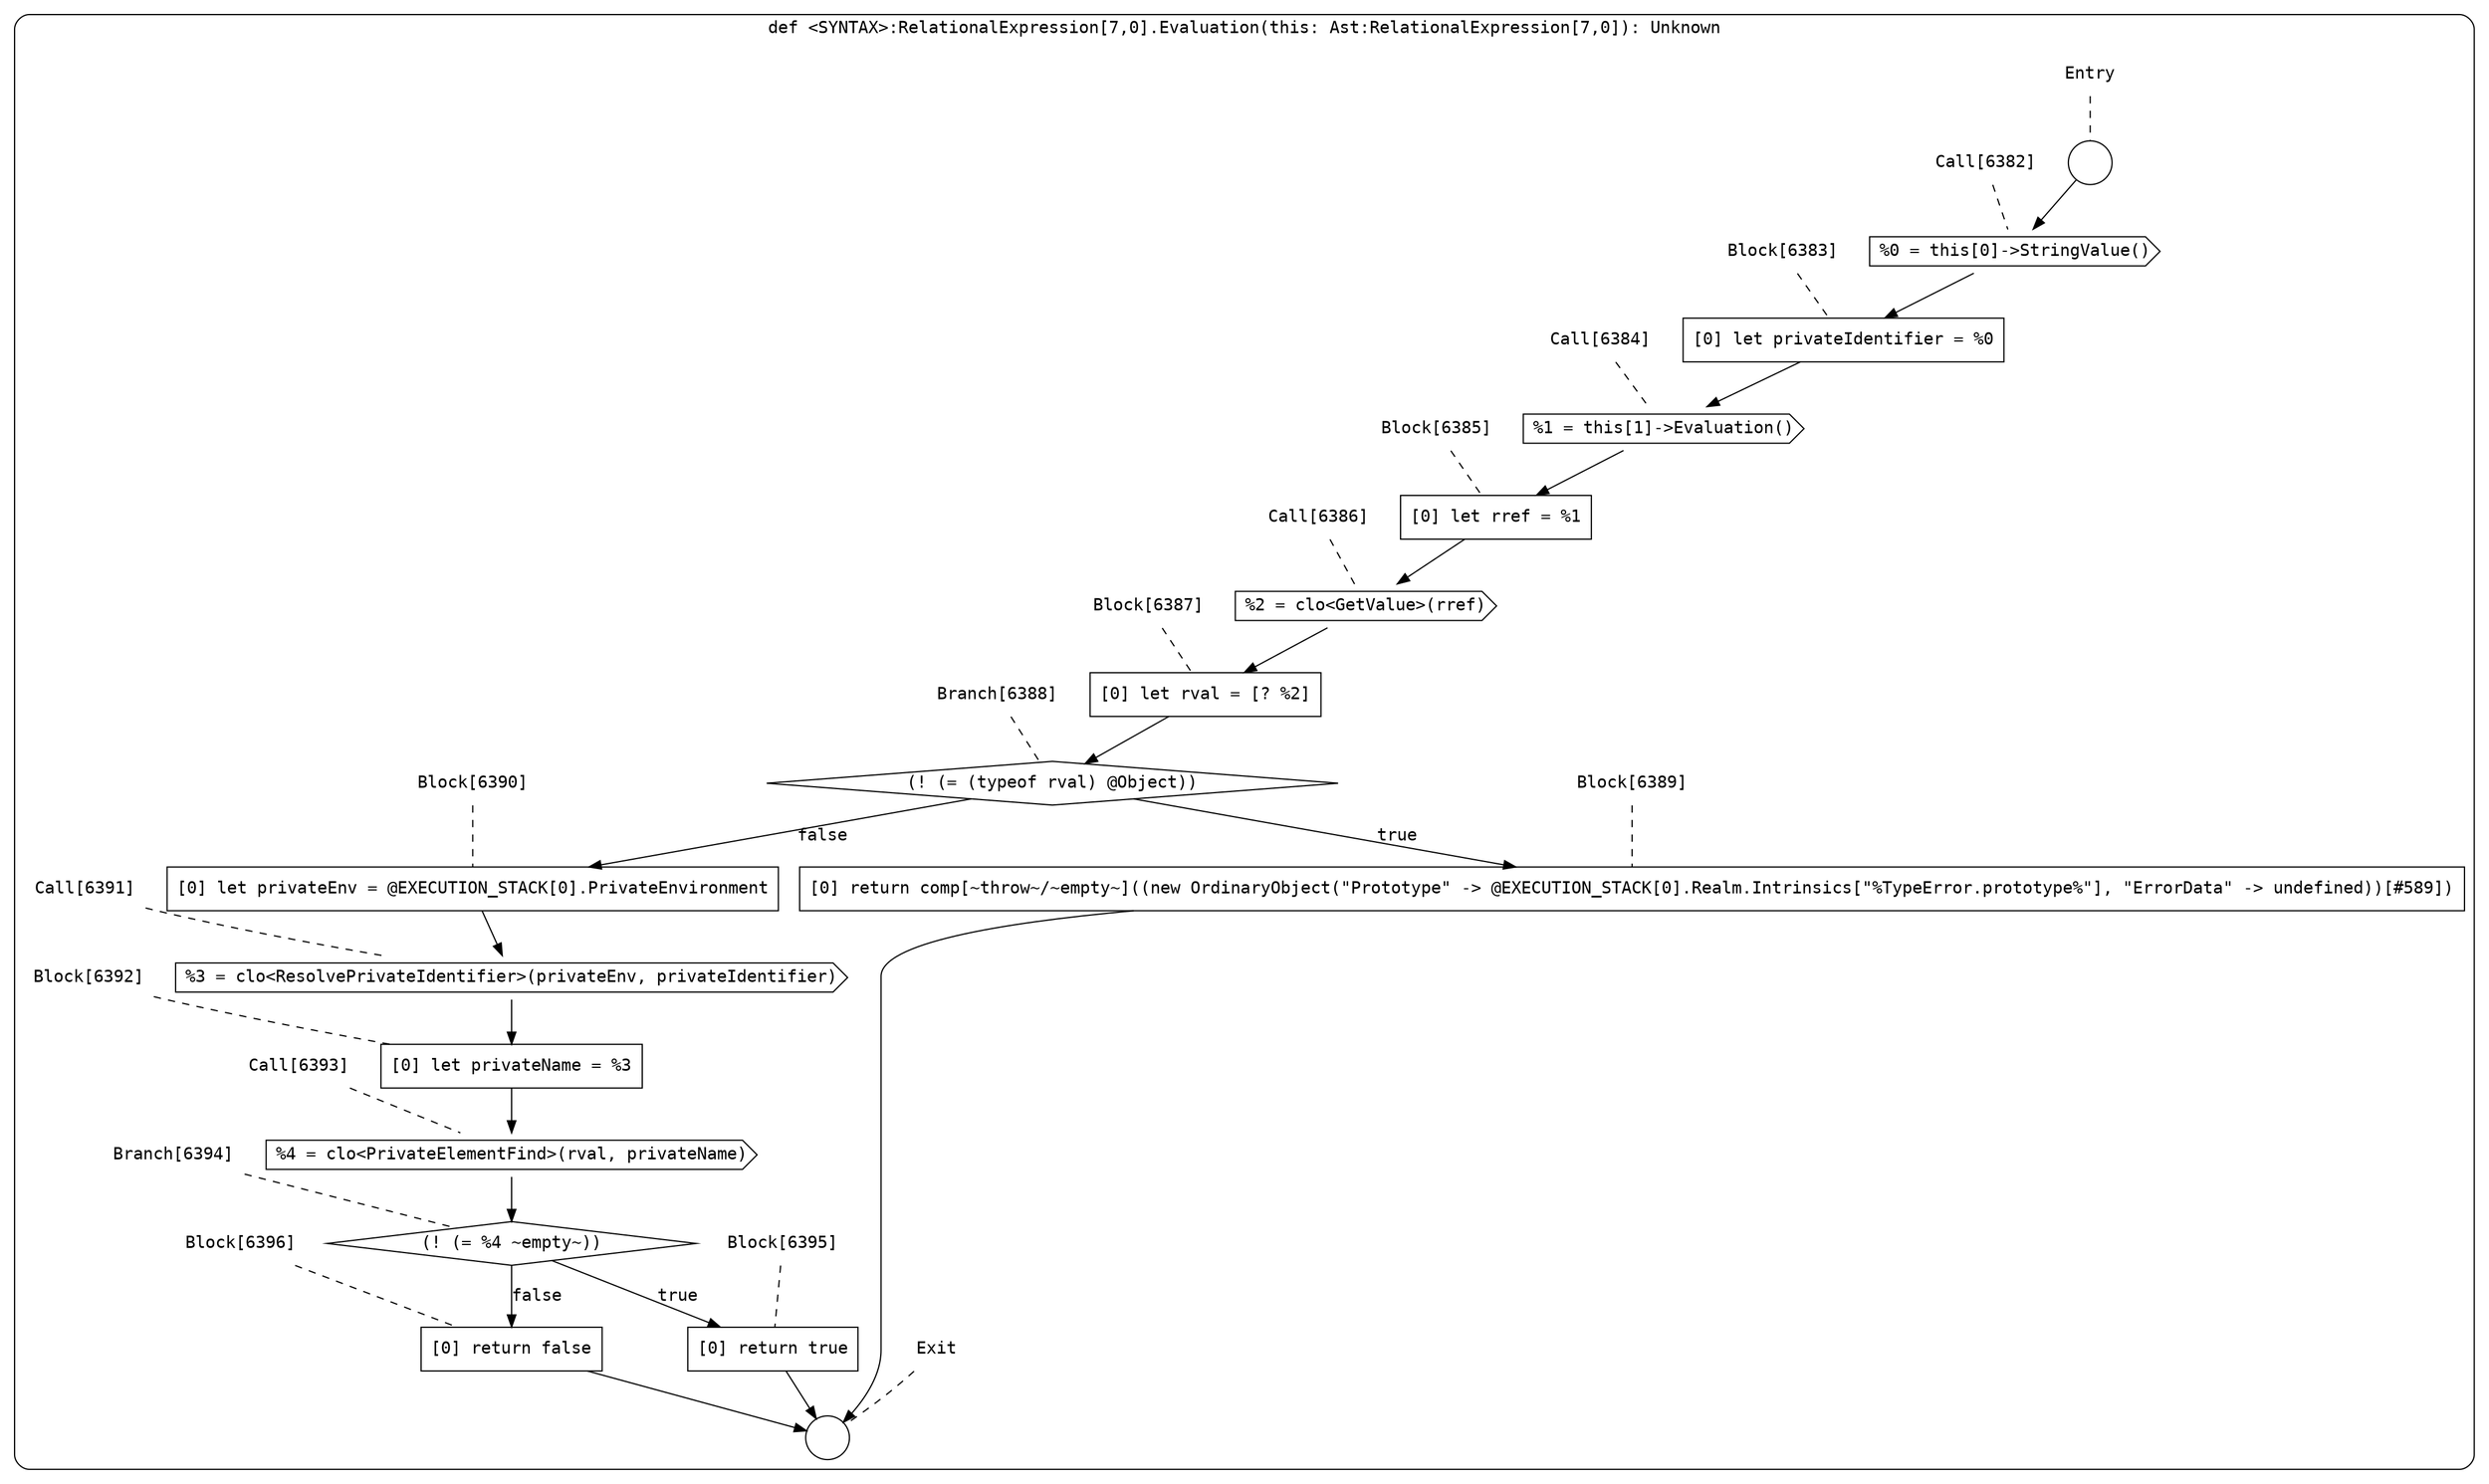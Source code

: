 digraph {
  graph [fontname = "Consolas"]
  node [fontname = "Consolas"]
  edge [fontname = "Consolas"]
  subgraph cluster1325 {
    label = "def <SYNTAX>:RelationalExpression[7,0].Evaluation(this: Ast:RelationalExpression[7,0]): Unknown"
    style = rounded
    cluster1325_entry_name [shape=none, label=<<font color="black">Entry</font>>]
    cluster1325_entry_name -> cluster1325_entry [arrowhead=none, color="black", style=dashed]
    cluster1325_entry [shape=circle label=" " color="black" fillcolor="white" style=filled]
    cluster1325_entry -> node6382 [color="black"]
    cluster1325_exit_name [shape=none, label=<<font color="black">Exit</font>>]
    cluster1325_exit_name -> cluster1325_exit [arrowhead=none, color="black", style=dashed]
    cluster1325_exit [shape=circle label=" " color="black" fillcolor="white" style=filled]
    node6382_name [shape=none, label=<<font color="black">Call[6382]</font>>]
    node6382_name -> node6382 [arrowhead=none, color="black", style=dashed]
    node6382 [shape=cds, label=<<font color="black">%0 = this[0]-&gt;StringValue()</font>> color="black" fillcolor="white", style=filled]
    node6382 -> node6383 [color="black"]
    node6383_name [shape=none, label=<<font color="black">Block[6383]</font>>]
    node6383_name -> node6383 [arrowhead=none, color="black", style=dashed]
    node6383 [shape=box, label=<<font color="black">[0] let privateIdentifier = %0<BR ALIGN="LEFT"/></font>> color="black" fillcolor="white", style=filled]
    node6383 -> node6384 [color="black"]
    node6384_name [shape=none, label=<<font color="black">Call[6384]</font>>]
    node6384_name -> node6384 [arrowhead=none, color="black", style=dashed]
    node6384 [shape=cds, label=<<font color="black">%1 = this[1]-&gt;Evaluation()</font>> color="black" fillcolor="white", style=filled]
    node6384 -> node6385 [color="black"]
    node6385_name [shape=none, label=<<font color="black">Block[6385]</font>>]
    node6385_name -> node6385 [arrowhead=none, color="black", style=dashed]
    node6385 [shape=box, label=<<font color="black">[0] let rref = %1<BR ALIGN="LEFT"/></font>> color="black" fillcolor="white", style=filled]
    node6385 -> node6386 [color="black"]
    node6386_name [shape=none, label=<<font color="black">Call[6386]</font>>]
    node6386_name -> node6386 [arrowhead=none, color="black", style=dashed]
    node6386 [shape=cds, label=<<font color="black">%2 = clo&lt;GetValue&gt;(rref)</font>> color="black" fillcolor="white", style=filled]
    node6386 -> node6387 [color="black"]
    node6387_name [shape=none, label=<<font color="black">Block[6387]</font>>]
    node6387_name -> node6387 [arrowhead=none, color="black", style=dashed]
    node6387 [shape=box, label=<<font color="black">[0] let rval = [? %2]<BR ALIGN="LEFT"/></font>> color="black" fillcolor="white", style=filled]
    node6387 -> node6388 [color="black"]
    node6388_name [shape=none, label=<<font color="black">Branch[6388]</font>>]
    node6388_name -> node6388 [arrowhead=none, color="black", style=dashed]
    node6388 [shape=diamond, label=<<font color="black">(! (= (typeof rval) @Object))</font>> color="black" fillcolor="white", style=filled]
    node6388 -> node6389 [label=<<font color="black">true</font>> color="black"]
    node6388 -> node6390 [label=<<font color="black">false</font>> color="black"]
    node6389_name [shape=none, label=<<font color="black">Block[6389]</font>>]
    node6389_name -> node6389 [arrowhead=none, color="black", style=dashed]
    node6389 [shape=box, label=<<font color="black">[0] return comp[~throw~/~empty~]((new OrdinaryObject(&quot;Prototype&quot; -&gt; @EXECUTION_STACK[0].Realm.Intrinsics[&quot;%TypeError.prototype%&quot;], &quot;ErrorData&quot; -&gt; undefined))[#589])<BR ALIGN="LEFT"/></font>> color="black" fillcolor="white", style=filled]
    node6389 -> cluster1325_exit [color="black"]
    node6390_name [shape=none, label=<<font color="black">Block[6390]</font>>]
    node6390_name -> node6390 [arrowhead=none, color="black", style=dashed]
    node6390 [shape=box, label=<<font color="black">[0] let privateEnv = @EXECUTION_STACK[0].PrivateEnvironment<BR ALIGN="LEFT"/></font>> color="black" fillcolor="white", style=filled]
    node6390 -> node6391 [color="black"]
    node6391_name [shape=none, label=<<font color="black">Call[6391]</font>>]
    node6391_name -> node6391 [arrowhead=none, color="black", style=dashed]
    node6391 [shape=cds, label=<<font color="black">%3 = clo&lt;ResolvePrivateIdentifier&gt;(privateEnv, privateIdentifier)</font>> color="black" fillcolor="white", style=filled]
    node6391 -> node6392 [color="black"]
    node6392_name [shape=none, label=<<font color="black">Block[6392]</font>>]
    node6392_name -> node6392 [arrowhead=none, color="black", style=dashed]
    node6392 [shape=box, label=<<font color="black">[0] let privateName = %3<BR ALIGN="LEFT"/></font>> color="black" fillcolor="white", style=filled]
    node6392 -> node6393 [color="black"]
    node6393_name [shape=none, label=<<font color="black">Call[6393]</font>>]
    node6393_name -> node6393 [arrowhead=none, color="black", style=dashed]
    node6393 [shape=cds, label=<<font color="black">%4 = clo&lt;PrivateElementFind&gt;(rval, privateName)</font>> color="black" fillcolor="white", style=filled]
    node6393 -> node6394 [color="black"]
    node6394_name [shape=none, label=<<font color="black">Branch[6394]</font>>]
    node6394_name -> node6394 [arrowhead=none, color="black", style=dashed]
    node6394 [shape=diamond, label=<<font color="black">(! (= %4 ~empty~))</font>> color="black" fillcolor="white", style=filled]
    node6394 -> node6395 [label=<<font color="black">true</font>> color="black"]
    node6394 -> node6396 [label=<<font color="black">false</font>> color="black"]
    node6395_name [shape=none, label=<<font color="black">Block[6395]</font>>]
    node6395_name -> node6395 [arrowhead=none, color="black", style=dashed]
    node6395 [shape=box, label=<<font color="black">[0] return true<BR ALIGN="LEFT"/></font>> color="black" fillcolor="white", style=filled]
    node6395 -> cluster1325_exit [color="black"]
    node6396_name [shape=none, label=<<font color="black">Block[6396]</font>>]
    node6396_name -> node6396 [arrowhead=none, color="black", style=dashed]
    node6396 [shape=box, label=<<font color="black">[0] return false<BR ALIGN="LEFT"/></font>> color="black" fillcolor="white", style=filled]
    node6396 -> cluster1325_exit [color="black"]
  }
}